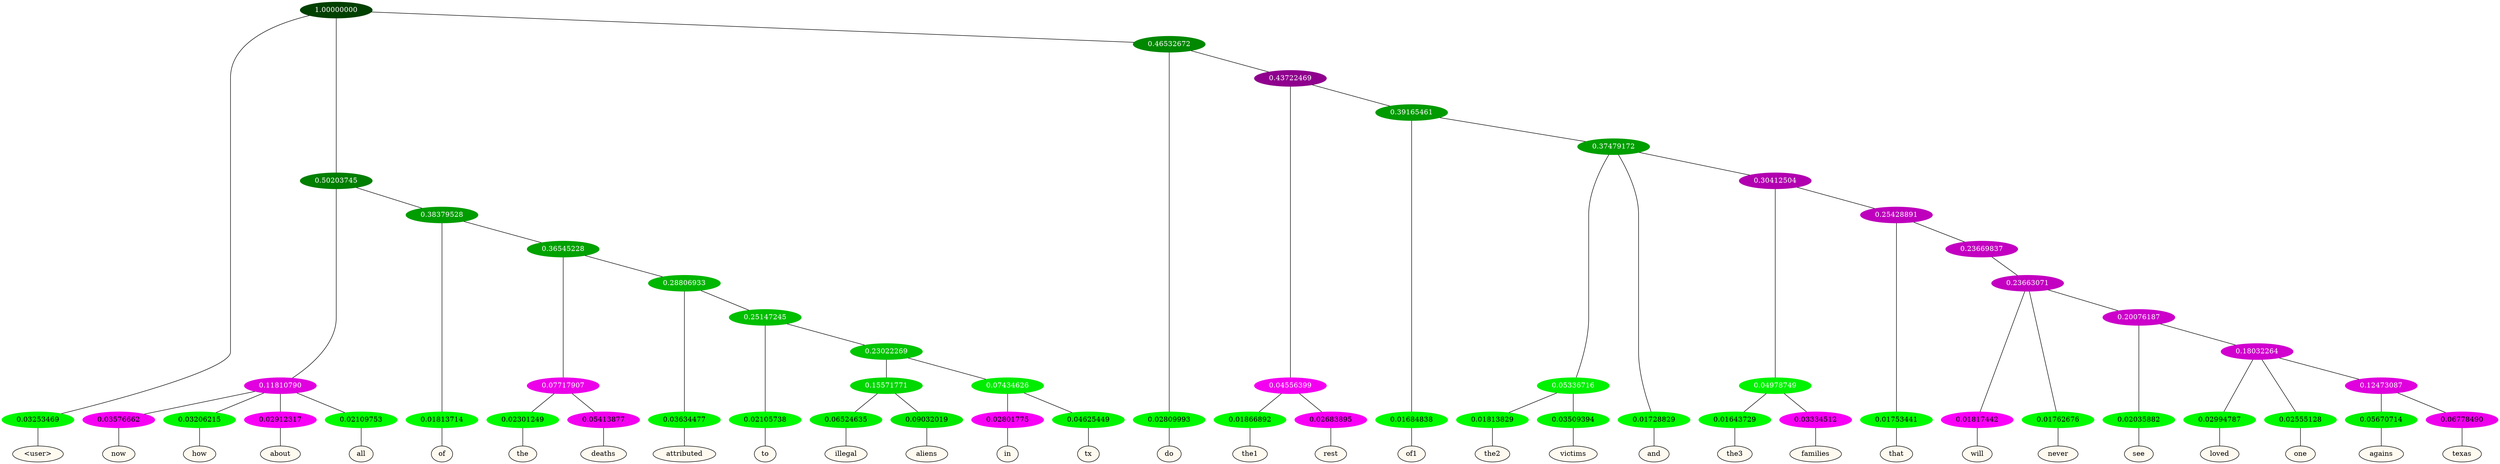 graph {
	node [format=png height=0.15 nodesep=0.001 ordering=out overlap=prism overlap_scaling=0.01 ranksep=0.001 ratio=0.2 style=filled width=0.15]
	{
		rank=same
		a_w_1 [label="\<user\>" color=black fillcolor=floralwhite style="filled,solid"]
		a_w_8 [label=now color=black fillcolor=floralwhite style="filled,solid"]
		a_w_9 [label=how color=black fillcolor=floralwhite style="filled,solid"]
		a_w_10 [label=about color=black fillcolor=floralwhite style="filled,solid"]
		a_w_11 [label=all color=black fillcolor=floralwhite style="filled,solid"]
		a_w_12 [label=of color=black fillcolor=floralwhite style="filled,solid"]
		a_w_22 [label=the color=black fillcolor=floralwhite style="filled,solid"]
		a_w_23 [label=deaths color=black fillcolor=floralwhite style="filled,solid"]
		a_w_24 [label=attributed color=black fillcolor=floralwhite style="filled,solid"]
		a_w_29 [label=to color=black fillcolor=floralwhite style="filled,solid"]
		a_w_41 [label=illegal color=black fillcolor=floralwhite style="filled,solid"]
		a_w_42 [label=aliens color=black fillcolor=floralwhite style="filled,solid"]
		a_w_43 [label=in color=black fillcolor=floralwhite style="filled,solid"]
		a_w_44 [label=tx color=black fillcolor=floralwhite style="filled,solid"]
		a_w_6 [label=do color=black fillcolor=floralwhite style="filled,solid"]
		a_w_18 [label=the1 color=black fillcolor=floralwhite style="filled,solid"]
		a_w_19 [label=rest color=black fillcolor=floralwhite style="filled,solid"]
		a_w_20 [label=of1 color=black fillcolor=floralwhite style="filled,solid"]
		a_w_31 [label=the2 color=black fillcolor=floralwhite style="filled,solid"]
		a_w_32 [label=victims color=black fillcolor=floralwhite style="filled,solid"]
		a_w_27 [label=and color=black fillcolor=floralwhite style="filled,solid"]
		a_w_37 [label=the3 color=black fillcolor=floralwhite style="filled,solid"]
		a_w_38 [label=families color=black fillcolor=floralwhite style="filled,solid"]
		a_w_39 [label=that color=black fillcolor=floralwhite style="filled,solid"]
		a_w_46 [label=will color=black fillcolor=floralwhite style="filled,solid"]
		a_w_47 [label=never color=black fillcolor=floralwhite style="filled,solid"]
		a_w_49 [label=see color=black fillcolor=floralwhite style="filled,solid"]
		a_w_51 [label=loved color=black fillcolor=floralwhite style="filled,solid"]
		a_w_52 [label=one color=black fillcolor=floralwhite style="filled,solid"]
		a_w_54 [label=agains color=black fillcolor=floralwhite style="filled,solid"]
		a_w_55 [label=texas color=black fillcolor=floralwhite style="filled,solid"]
	}
	a_n_1 -- a_w_1
	a_n_8 -- a_w_8
	a_n_9 -- a_w_9
	a_n_10 -- a_w_10
	a_n_11 -- a_w_11
	a_n_12 -- a_w_12
	a_n_22 -- a_w_22
	a_n_23 -- a_w_23
	a_n_24 -- a_w_24
	a_n_29 -- a_w_29
	a_n_41 -- a_w_41
	a_n_42 -- a_w_42
	a_n_43 -- a_w_43
	a_n_44 -- a_w_44
	a_n_6 -- a_w_6
	a_n_18 -- a_w_18
	a_n_19 -- a_w_19
	a_n_20 -- a_w_20
	a_n_31 -- a_w_31
	a_n_32 -- a_w_32
	a_n_27 -- a_w_27
	a_n_37 -- a_w_37
	a_n_38 -- a_w_38
	a_n_39 -- a_w_39
	a_n_46 -- a_w_46
	a_n_47 -- a_w_47
	a_n_49 -- a_w_49
	a_n_51 -- a_w_51
	a_n_52 -- a_w_52
	a_n_54 -- a_w_54
	a_n_55 -- a_w_55
	{
		rank=same
		a_n_1 [label=0.03253469 color="0.334 1.000 0.967" fontcolor=black]
		a_n_8 [label=0.03576662 color="0.835 1.000 0.964" fontcolor=black]
		a_n_9 [label=0.03206215 color="0.334 1.000 0.968" fontcolor=black]
		a_n_10 [label=0.02912317 color="0.835 1.000 0.971" fontcolor=black]
		a_n_11 [label=0.02109753 color="0.334 1.000 0.979" fontcolor=black]
		a_n_12 [label=0.01813714 color="0.334 1.000 0.982" fontcolor=black]
		a_n_22 [label=0.02301249 color="0.334 1.000 0.977" fontcolor=black]
		a_n_23 [label=0.05413877 color="0.835 1.000 0.946" fontcolor=black]
		a_n_24 [label=0.03634477 color="0.334 1.000 0.964" fontcolor=black]
		a_n_29 [label=0.02105738 color="0.334 1.000 0.979" fontcolor=black]
		a_n_41 [label=0.06524635 color="0.334 1.000 0.935" fontcolor=black]
		a_n_42 [label=0.09032019 color="0.334 1.000 0.910" fontcolor=black]
		a_n_43 [label=0.02801775 color="0.835 1.000 0.972" fontcolor=black]
		a_n_44 [label=0.04625449 color="0.334 1.000 0.954" fontcolor=black]
		a_n_6 [label=0.02809993 color="0.334 1.000 0.972" fontcolor=black]
		a_n_18 [label=0.01866892 color="0.334 1.000 0.981" fontcolor=black]
		a_n_19 [label=0.02683895 color="0.835 1.000 0.973" fontcolor=black]
		a_n_20 [label=0.01684838 color="0.334 1.000 0.983" fontcolor=black]
		a_n_31 [label=0.01813829 color="0.334 1.000 0.982" fontcolor=black]
		a_n_32 [label=0.03509394 color="0.334 1.000 0.965" fontcolor=black]
		a_n_27 [label=0.01728829 color="0.334 1.000 0.983" fontcolor=black]
		a_n_37 [label=0.01643729 color="0.334 1.000 0.984" fontcolor=black]
		a_n_38 [label=0.03334512 color="0.835 1.000 0.967" fontcolor=black]
		a_n_39 [label=0.01753441 color="0.334 1.000 0.982" fontcolor=black]
		a_n_46 [label=0.01817442 color="0.835 1.000 0.982" fontcolor=black]
		a_n_47 [label=0.01762676 color="0.334 1.000 0.982" fontcolor=black]
		a_n_49 [label=0.02035882 color="0.334 1.000 0.980" fontcolor=black]
		a_n_51 [label=0.02994787 color="0.334 1.000 0.970" fontcolor=black]
		a_n_52 [label=0.02555128 color="0.334 1.000 0.974" fontcolor=black]
		a_n_54 [label=0.05670714 color="0.334 1.000 0.943" fontcolor=black]
		a_n_55 [label=0.06778490 color="0.835 1.000 0.932" fontcolor=black]
	}
	a_n_0 [label=1.00000000 color="0.334 1.000 0.250" fontcolor=grey99]
	a_n_0 -- a_n_1
	a_n_2 [label=0.50203745 color="0.334 1.000 0.498" fontcolor=grey99]
	a_n_0 -- a_n_2
	a_n_3 [label=0.46532672 color="0.334 1.000 0.535" fontcolor=grey99]
	a_n_0 -- a_n_3
	a_n_4 [label=0.11810790 color="0.835 1.000 0.882" fontcolor=grey99]
	a_n_2 -- a_n_4
	a_n_5 [label=0.38379528 color="0.334 1.000 0.616" fontcolor=grey99]
	a_n_2 -- a_n_5
	a_n_3 -- a_n_6
	a_n_7 [label=0.43722469 color="0.835 1.000 0.563" fontcolor=grey99]
	a_n_3 -- a_n_7
	a_n_4 -- a_n_8
	a_n_4 -- a_n_9
	a_n_4 -- a_n_10
	a_n_4 -- a_n_11
	a_n_5 -- a_n_12
	a_n_13 [label=0.36545228 color="0.334 1.000 0.635" fontcolor=grey99]
	a_n_5 -- a_n_13
	a_n_14 [label=0.04556399 color="0.835 1.000 0.954" fontcolor=grey99]
	a_n_7 -- a_n_14
	a_n_15 [label=0.39165461 color="0.334 1.000 0.608" fontcolor=grey99]
	a_n_7 -- a_n_15
	a_n_16 [label=0.07717907 color="0.835 1.000 0.923" fontcolor=grey99]
	a_n_13 -- a_n_16
	a_n_17 [label=0.28806933 color="0.334 1.000 0.712" fontcolor=grey99]
	a_n_13 -- a_n_17
	a_n_14 -- a_n_18
	a_n_14 -- a_n_19
	a_n_15 -- a_n_20
	a_n_21 [label=0.37479172 color="0.334 1.000 0.625" fontcolor=grey99]
	a_n_15 -- a_n_21
	a_n_16 -- a_n_22
	a_n_16 -- a_n_23
	a_n_17 -- a_n_24
	a_n_25 [label=0.25147245 color="0.334 1.000 0.749" fontcolor=grey99]
	a_n_17 -- a_n_25
	a_n_26 [label=0.05336716 color="0.334 1.000 0.947" fontcolor=grey99]
	a_n_21 -- a_n_26
	a_n_21 -- a_n_27
	a_n_28 [label=0.30412504 color="0.835 1.000 0.696" fontcolor=grey99]
	a_n_21 -- a_n_28
	a_n_25 -- a_n_29
	a_n_30 [label=0.23022269 color="0.334 1.000 0.770" fontcolor=grey99]
	a_n_25 -- a_n_30
	a_n_26 -- a_n_31
	a_n_26 -- a_n_32
	a_n_33 [label=0.04978749 color="0.334 1.000 0.950" fontcolor=grey99]
	a_n_28 -- a_n_33
	a_n_34 [label=0.25428891 color="0.835 1.000 0.746" fontcolor=grey99]
	a_n_28 -- a_n_34
	a_n_35 [label=0.15571771 color="0.334 1.000 0.844" fontcolor=grey99]
	a_n_30 -- a_n_35
	a_n_36 [label=0.07434626 color="0.334 1.000 0.926" fontcolor=grey99]
	a_n_30 -- a_n_36
	a_n_33 -- a_n_37
	a_n_33 -- a_n_38
	a_n_34 -- a_n_39
	a_n_40 [label=0.23669837 color="0.835 1.000 0.763" fontcolor=grey99]
	a_n_34 -- a_n_40
	a_n_35 -- a_n_41
	a_n_35 -- a_n_42
	a_n_36 -- a_n_43
	a_n_36 -- a_n_44
	a_n_45 [label=0.23663071 color="0.835 1.000 0.763" fontcolor=grey99]
	a_n_40 -- a_n_45
	a_n_45 -- a_n_46
	a_n_45 -- a_n_47
	a_n_48 [label=0.20076187 color="0.835 1.000 0.799" fontcolor=grey99]
	a_n_45 -- a_n_48
	a_n_48 -- a_n_49
	a_n_50 [label=0.18032264 color="0.835 1.000 0.820" fontcolor=grey99]
	a_n_48 -- a_n_50
	a_n_50 -- a_n_51
	a_n_50 -- a_n_52
	a_n_53 [label=0.12473087 color="0.835 1.000 0.875" fontcolor=grey99]
	a_n_50 -- a_n_53
	a_n_53 -- a_n_54
	a_n_53 -- a_n_55
}
